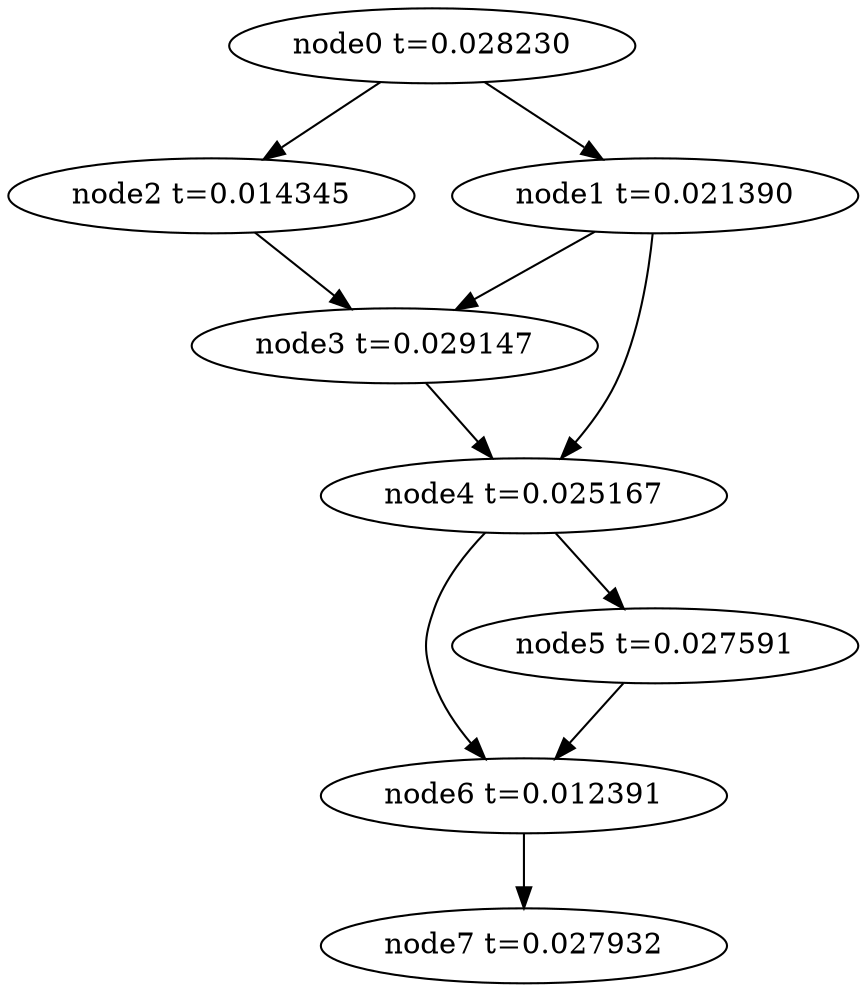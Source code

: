 digraph g{
	node7[label="node7 t=0.027932"]
	node6 -> node7
	node6[label="node6 t=0.012391"];
	node5 -> node6
	node5[label="node5 t=0.027591"];
	node4 -> node6
	node4 -> node5
	node4[label="node4 t=0.025167"];
	node3 -> node4
	node3[label="node3 t=0.029147"];
	node2 -> node3
	node2[label="node2 t=0.014345"];
	node1 -> node4
	node1 -> node3
	node1[label="node1 t=0.021390"];
	node0 -> node2
	node0 -> node1
	node0[label="node0 t=0.028230"];
}
